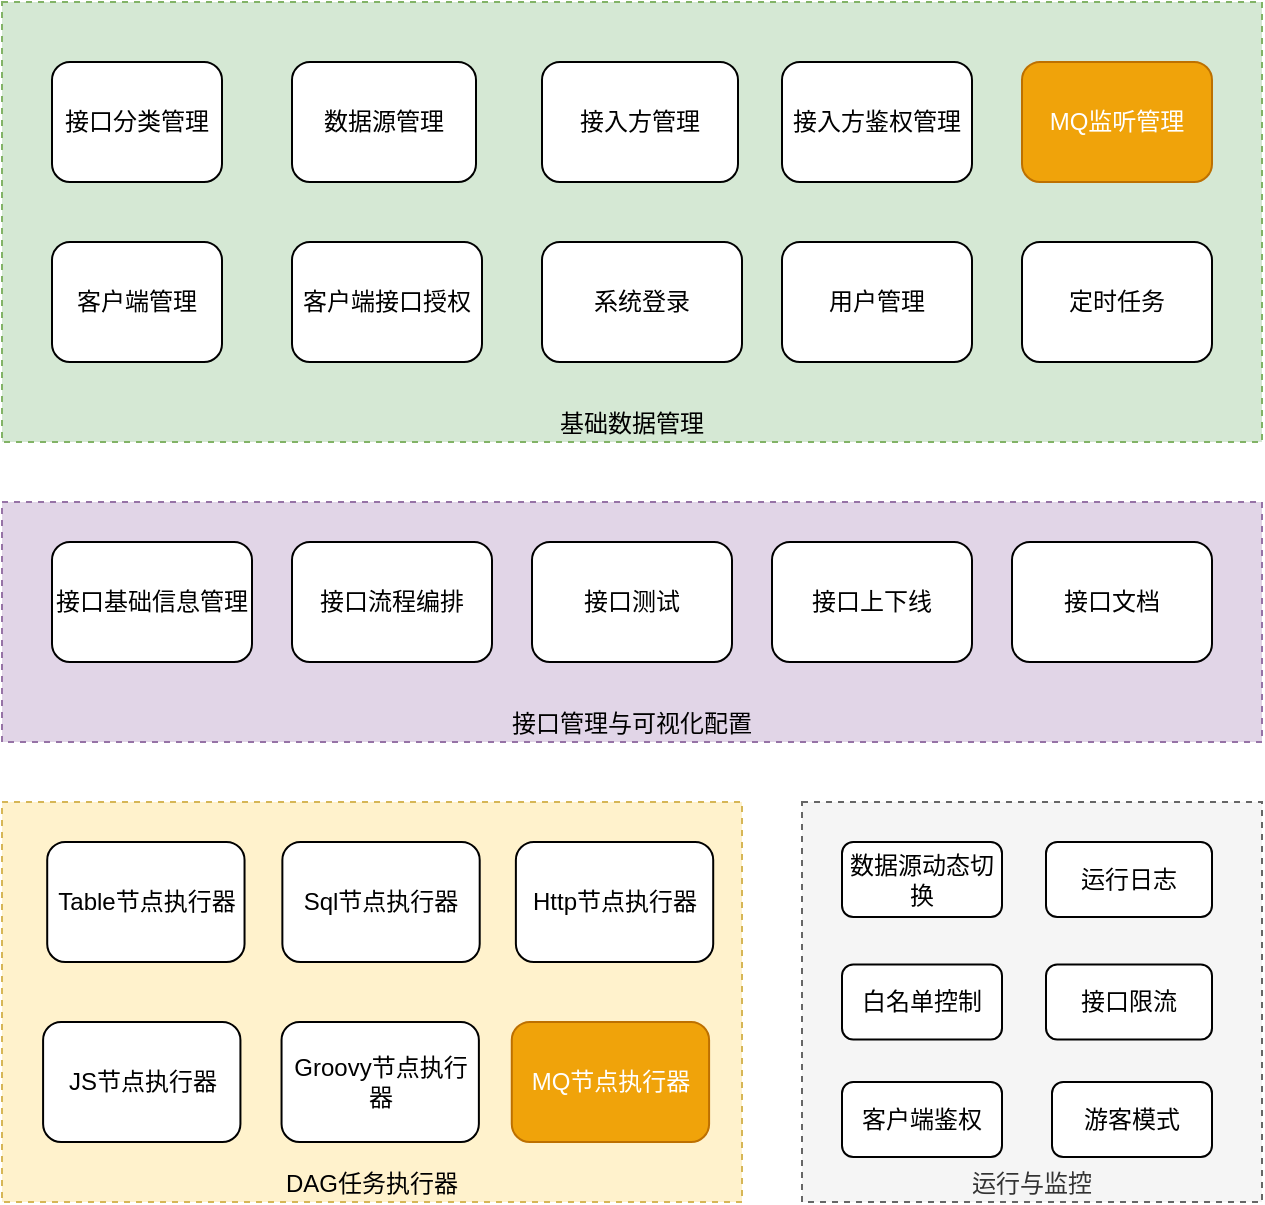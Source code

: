 <mxfile version="24.7.8" pages="5">
  <diagram name="系统功能架构" id="0XOXjUGEufiTANsVMBx9">
    <mxGraphModel dx="1562" dy="909" grid="1" gridSize="10" guides="1" tooltips="1" connect="1" arrows="1" fold="1" page="1" pageScale="1" pageWidth="827" pageHeight="1169" math="0" shadow="0">
      <root>
        <mxCell id="0" />
        <mxCell id="1" parent="0" />
        <mxCell id="JpvQB-08f92vs4fJW8Ec-20" value="接口管理与可视化配置" style="rounded=0;whiteSpace=wrap;html=1;verticalAlign=bottom;fillColor=#e1d5e7;strokeColor=#9673a6;dashed=1;" parent="1" vertex="1">
          <mxGeometry x="80" y="480" width="630" height="120" as="geometry" />
        </mxCell>
        <mxCell id="JpvQB-08f92vs4fJW8Ec-6" value="接口基础信息管理" style="rounded=1;whiteSpace=wrap;html=1;" parent="1" vertex="1">
          <mxGeometry x="105" y="500" width="100" height="60" as="geometry" />
        </mxCell>
        <mxCell id="JpvQB-08f92vs4fJW8Ec-11" value="接口测试" style="rounded=1;whiteSpace=wrap;html=1;" parent="1" vertex="1">
          <mxGeometry x="345" y="500" width="100" height="60" as="geometry" />
        </mxCell>
        <mxCell id="JpvQB-08f92vs4fJW8Ec-12" value="接口文档" style="rounded=1;whiteSpace=wrap;html=1;" parent="1" vertex="1">
          <mxGeometry x="585" y="500" width="100" height="60" as="geometry" />
        </mxCell>
        <mxCell id="JpvQB-08f92vs4fJW8Ec-18" value="接口流程编排" style="rounded=1;whiteSpace=wrap;html=1;" parent="1" vertex="1">
          <mxGeometry x="225" y="500" width="100" height="60" as="geometry" />
        </mxCell>
        <mxCell id="JpvQB-08f92vs4fJW8Ec-21" value="接口上下线" style="rounded=1;whiteSpace=wrap;html=1;" parent="1" vertex="1">
          <mxGeometry x="465" y="500" width="100" height="60" as="geometry" />
        </mxCell>
        <mxCell id="JpvQB-08f92vs4fJW8Ec-26" value="&lt;div style=&quot;&quot;&gt;运行与监控&lt;/div&gt;" style="rounded=0;whiteSpace=wrap;html=1;movable=1;resizable=1;rotatable=1;deletable=1;editable=1;locked=0;connectable=1;horizontal=1;align=center;verticalAlign=bottom;fillColor=#f5f5f5;fontColor=#333333;strokeColor=#666666;dashed=1;glass=0;" parent="1" vertex="1">
          <mxGeometry x="480" y="630" width="230" height="200" as="geometry" />
        </mxCell>
        <mxCell id="JpvQB-08f92vs4fJW8Ec-4" value="运行日志" style="rounded=1;whiteSpace=wrap;html=1;movable=1;resizable=1;rotatable=1;deletable=1;editable=1;locked=0;connectable=1;flipV=1;" parent="1" vertex="1">
          <mxGeometry x="602" y="650" width="83" height="37.5" as="geometry" />
        </mxCell>
        <mxCell id="JpvQB-08f92vs4fJW8Ec-22" value="白名单控制" style="rounded=1;whiteSpace=wrap;html=1;movable=1;resizable=1;rotatable=1;deletable=1;editable=1;locked=0;connectable=1;flipV=1;" parent="1" vertex="1">
          <mxGeometry x="500" y="711.25" width="80" height="37.5" as="geometry" />
        </mxCell>
        <mxCell id="JpvQB-08f92vs4fJW8Ec-23" value="接口限流" style="rounded=1;whiteSpace=wrap;html=1;movable=1;resizable=1;rotatable=1;deletable=1;editable=1;locked=0;connectable=1;flipV=1;" parent="1" vertex="1">
          <mxGeometry x="602" y="711.25" width="83" height="37.5" as="geometry" />
        </mxCell>
        <mxCell id="JpvQB-08f92vs4fJW8Ec-24" value="客户端鉴权" style="rounded=1;whiteSpace=wrap;html=1;movable=1;resizable=1;rotatable=1;deletable=1;editable=1;locked=0;connectable=1;flipV=1;" parent="1" vertex="1">
          <mxGeometry x="500" y="770" width="80" height="37.5" as="geometry" />
        </mxCell>
        <mxCell id="73CrSDkAPKUB9IUhtg6c-1" value="" style="group" parent="1" vertex="1" connectable="0">
          <mxGeometry x="80" y="630" width="370" height="200" as="geometry" />
        </mxCell>
        <mxCell id="JpvQB-08f92vs4fJW8Ec-10" value="DAG任务执行器" style="rounded=0;whiteSpace=wrap;html=1;verticalAlign=bottom;fillColor=#fff2cc;strokeColor=#d6b656;dashed=1;" parent="73CrSDkAPKUB9IUhtg6c-1" vertex="1">
          <mxGeometry width="370" height="200" as="geometry" />
        </mxCell>
        <mxCell id="JpvQB-08f92vs4fJW8Ec-13" value="Table节点执行器" style="rounded=1;whiteSpace=wrap;html=1;" parent="73CrSDkAPKUB9IUhtg6c-1" vertex="1">
          <mxGeometry x="22.606" y="20" width="98.667" height="60" as="geometry" />
        </mxCell>
        <mxCell id="JpvQB-08f92vs4fJW8Ec-14" value="Sql节点执行器" style="rounded=1;whiteSpace=wrap;html=1;" parent="73CrSDkAPKUB9IUhtg6c-1" vertex="1">
          <mxGeometry x="140.183" y="20" width="98.667" height="60" as="geometry" />
        </mxCell>
        <mxCell id="JpvQB-08f92vs4fJW8Ec-15" value="Http节点执行器" style="rounded=1;whiteSpace=wrap;html=1;" parent="73CrSDkAPKUB9IUhtg6c-1" vertex="1">
          <mxGeometry x="256.939" y="20" width="98.667" height="60" as="geometry" />
        </mxCell>
        <mxCell id="JpvQB-08f92vs4fJW8Ec-16" value="JS节点执行器" style="rounded=1;whiteSpace=wrap;html=1;" parent="73CrSDkAPKUB9IUhtg6c-1" vertex="1">
          <mxGeometry x="20.552" y="110" width="98.667" height="60" as="geometry" />
        </mxCell>
        <mxCell id="JpvQB-08f92vs4fJW8Ec-17" value="Groovy节点执行器" style="rounded=1;whiteSpace=wrap;html=1;" parent="73CrSDkAPKUB9IUhtg6c-1" vertex="1">
          <mxGeometry x="139.774" y="110" width="98.667" height="60" as="geometry" />
        </mxCell>
        <mxCell id="xSThs0vWAS3E4zNTi9Bs-1" value="MQ节点执行器" style="rounded=1;whiteSpace=wrap;html=1;fillColor=#f0a30a;fontColor=#FFFFFF;strokeColor=#BD7000;" parent="73CrSDkAPKUB9IUhtg6c-1" vertex="1">
          <mxGeometry x="254.884" y="110" width="98.667" height="60" as="geometry" />
        </mxCell>
        <mxCell id="73CrSDkAPKUB9IUhtg6c-2" value="数据源动态切换" style="rounded=1;whiteSpace=wrap;html=1;movable=1;resizable=1;rotatable=1;deletable=1;editable=1;locked=0;connectable=1;flipV=1;" parent="1" vertex="1">
          <mxGeometry x="500" y="650" width="80" height="37.5" as="geometry" />
        </mxCell>
        <mxCell id="73CrSDkAPKUB9IUhtg6c-3" value="" style="group" parent="1" vertex="1" connectable="0">
          <mxGeometry x="80" y="230" width="630" height="220" as="geometry" />
        </mxCell>
        <mxCell id="JpvQB-08f92vs4fJW8Ec-19" value="基础数据管理" style="rounded=0;whiteSpace=wrap;html=1;verticalAlign=bottom;fillColor=#d5e8d4;strokeColor=#82b366;dashed=1;" parent="73CrSDkAPKUB9IUhtg6c-3" vertex="1">
          <mxGeometry width="630" height="220" as="geometry" />
        </mxCell>
        <mxCell id="JpvQB-08f92vs4fJW8Ec-1" value="系统登录" style="rounded=1;whiteSpace=wrap;html=1;" parent="73CrSDkAPKUB9IUhtg6c-3" vertex="1">
          <mxGeometry x="270" y="120" width="100" height="60" as="geometry" />
        </mxCell>
        <mxCell id="JpvQB-08f92vs4fJW8Ec-2" value="用户管理" style="rounded=1;whiteSpace=wrap;html=1;" parent="73CrSDkAPKUB9IUhtg6c-3" vertex="1">
          <mxGeometry x="390" y="120" width="95" height="60" as="geometry" />
        </mxCell>
        <mxCell id="JpvQB-08f92vs4fJW8Ec-3" value="定时任务" style="rounded=1;whiteSpace=wrap;html=1;" parent="73CrSDkAPKUB9IUhtg6c-3" vertex="1">
          <mxGeometry x="510" y="120" width="95" height="60" as="geometry" />
        </mxCell>
        <mxCell id="JpvQB-08f92vs4fJW8Ec-5" value="接口分类管理" style="rounded=1;whiteSpace=wrap;html=1;" parent="73CrSDkAPKUB9IUhtg6c-3" vertex="1">
          <mxGeometry x="25" y="30" width="85" height="60" as="geometry" />
        </mxCell>
        <mxCell id="JpvQB-08f92vs4fJW8Ec-7" value="数据源管理" style="rounded=1;whiteSpace=wrap;html=1;" parent="73CrSDkAPKUB9IUhtg6c-3" vertex="1">
          <mxGeometry x="145" y="30" width="92" height="60" as="geometry" />
        </mxCell>
        <mxCell id="JpvQB-08f92vs4fJW8Ec-8" value="接入方管理" style="rounded=1;whiteSpace=wrap;html=1;" parent="73CrSDkAPKUB9IUhtg6c-3" vertex="1">
          <mxGeometry x="270" y="30" width="98" height="60" as="geometry" />
        </mxCell>
        <mxCell id="JpvQB-08f92vs4fJW8Ec-9" value="接入方鉴权管理" style="rounded=1;whiteSpace=wrap;html=1;" parent="73CrSDkAPKUB9IUhtg6c-3" vertex="1">
          <mxGeometry x="390" y="30" width="95" height="60" as="geometry" />
        </mxCell>
        <mxCell id="JpvQB-08f92vs4fJW8Ec-25" value="客户端管理" style="rounded=1;whiteSpace=wrap;html=1;" parent="73CrSDkAPKUB9IUhtg6c-3" vertex="1">
          <mxGeometry x="25" y="120" width="85" height="60" as="geometry" />
        </mxCell>
        <mxCell id="xSThs0vWAS3E4zNTi9Bs-12" value="MQ监听管理" style="rounded=1;whiteSpace=wrap;html=1;fillColor=#f0a30a;fontColor=#FFFFFF;strokeColor=#BD7000;" parent="73CrSDkAPKUB9IUhtg6c-3" vertex="1">
          <mxGeometry x="510" y="30" width="95" height="60" as="geometry" />
        </mxCell>
        <mxCell id="fzGO5nSWQXrbNnpkwKlt-1" value="客户端接口授权" style="rounded=1;whiteSpace=wrap;html=1;" parent="73CrSDkAPKUB9IUhtg6c-3" vertex="1">
          <mxGeometry x="145" y="120" width="95" height="60" as="geometry" />
        </mxCell>
        <mxCell id="4tHlc-rJ9kxKQWhEn0bO-1" value="游客模式" style="rounded=1;whiteSpace=wrap;html=1;movable=1;resizable=1;rotatable=1;deletable=1;editable=1;locked=0;connectable=1;flipV=1;" parent="1" vertex="1">
          <mxGeometry x="605" y="770" width="80" height="37.5" as="geometry" />
        </mxCell>
      </root>
    </mxGraphModel>
  </diagram>
  <diagram id="X6uCXtc2x3ffkglC_u0b" name="系统技术架构">
    <mxGraphModel dx="1562" dy="909" grid="1" gridSize="10" guides="1" tooltips="1" connect="1" arrows="1" fold="1" page="1" pageScale="1" pageWidth="827" pageHeight="1169" math="0" shadow="0">
      <root>
        <mxCell id="0" />
        <mxCell id="1" parent="0" />
        <mxCell id="bcdp5MWSVbdiy3uP6BfF-1" value="Vue3" style="rounded=0;whiteSpace=wrap;html=1;fillColor=#f5f5f5;fontColor=#333333;strokeColor=#666666;" parent="1" vertex="1">
          <mxGeometry x="151" y="170" width="120" height="60" as="geometry" />
        </mxCell>
        <mxCell id="bcdp5MWSVbdiy3uP6BfF-2" value="MyBatis&amp;nbsp;Plus动态语句执行" style="rounded=0;whiteSpace=wrap;html=1;fillColor=#ffe6cc;strokeColor=#d79b00;" parent="1" vertex="1">
          <mxGeometry x="497" y="500" width="120" height="60" as="geometry" />
        </mxCell>
        <mxCell id="bcdp5MWSVbdiy3uP6BfF-3" value="MySql" style="shape=cylinder3;whiteSpace=wrap;html=1;boundedLbl=1;backgroundOutline=1;size=15;fillColor=#fff2cc;strokeColor=#d6b656;" parent="1" vertex="1">
          <mxGeometry x="440" y="700" width="60" height="60" as="geometry" />
        </mxCell>
        <mxCell id="dpyJKgWBF-nQsMOwFTdA-1" value="MyBatis Plus动态数据源切换" style="rounded=0;whiteSpace=wrap;html=1;fillColor=#ffe6cc;strokeColor=#d79b00;" parent="1" vertex="1">
          <mxGeometry x="321" y="500" width="120" height="60" as="geometry" />
        </mxCell>
        <mxCell id="dpyJKgWBF-nQsMOwFTdA-2" value="MyBatis Plus基础CRUD功能" style="rounded=0;whiteSpace=wrap;html=1;fillColor=#ffe6cc;strokeColor=#d79b00;" parent="1" vertex="1">
          <mxGeometry x="151" y="500" width="120" height="60" as="geometry" />
        </mxCell>
        <mxCell id="dpyJKgWBF-nQsMOwFTdA-3" value="GraalVM JS执行器" style="rounded=0;whiteSpace=wrap;html=1;fillColor=#d5e8d4;strokeColor=#82b366;" parent="1" vertex="1">
          <mxGeometry x="151" y="420" width="120" height="60" as="geometry" />
        </mxCell>
        <mxCell id="dpyJKgWBF-nQsMOwFTdA-4" value="Groovy动态执行器" style="rounded=0;whiteSpace=wrap;html=1;fillColor=#d5e8d4;strokeColor=#82b366;" parent="1" vertex="1">
          <mxGeometry x="321" y="420" width="120" height="60" as="geometry" />
        </mxCell>
        <mxCell id="dpyJKgWBF-nQsMOwFTdA-5" value="Dag&amp;nbsp;Executor" style="rounded=0;whiteSpace=wrap;html=1;fillColor=#d5e8d4;strokeColor=#82b366;" parent="1" vertex="1">
          <mxGeometry x="670" y="420" width="120" height="60" as="geometry" />
        </mxCell>
        <mxCell id="dpyJKgWBF-nQsMOwFTdA-6" value="JsonPath数据解析器" style="rounded=0;whiteSpace=wrap;html=1;fillColor=#d5e8d4;strokeColor=#82b366;" parent="1" vertex="1">
          <mxGeometry x="497" y="420" width="120" height="60" as="geometry" />
        </mxCell>
        <mxCell id="JnIDLDQAX8Z-bv5Kziy6-1" value="ElementPlus" style="rounded=0;whiteSpace=wrap;html=1;fillColor=#f5f5f5;fontColor=#333333;strokeColor=#666666;" vertex="1" parent="1">
          <mxGeometry x="321" y="170" width="120" height="60" as="geometry" />
        </mxCell>
        <mxCell id="JnIDLDQAX8Z-bv5Kziy6-2" value="MonacoEditor" style="rounded=0;whiteSpace=wrap;html=1;fillColor=#f5f5f5;fontColor=#333333;strokeColor=#666666;" vertex="1" parent="1">
          <mxGeometry x="497" y="170" width="120" height="60" as="geometry" />
        </mxCell>
        <mxCell id="JnIDLDQAX8Z-bv5Kziy6-3" value="ButtterFly DAG" style="rounded=0;whiteSpace=wrap;html=1;fillColor=#f5f5f5;fontColor=#333333;strokeColor=#666666;" vertex="1" parent="1">
          <mxGeometry x="670" y="170" width="120" height="60" as="geometry" />
        </mxCell>
        <mxCell id="JnIDLDQAX8Z-bv5Kziy6-4" value="Nginx" style="rounded=0;whiteSpace=wrap;html=1;fillColor=#f5f5f5;fontColor=#333333;strokeColor=#666666;" vertex="1" parent="1">
          <mxGeometry x="151" y="260" width="639" height="60" as="geometry" />
        </mxCell>
        <mxCell id="JnIDLDQAX8Z-bv5Kziy6-5" value="Liquibase" style="rounded=0;whiteSpace=wrap;html=1;fillColor=#ffe6cc;strokeColor=#d79b00;" vertex="1" parent="1">
          <mxGeometry x="670" y="500" width="120" height="60" as="geometry" />
        </mxCell>
        <mxCell id="JnIDLDQAX8Z-bv5Kziy6-6" value="Guava接口限流" style="rounded=0;whiteSpace=wrap;html=1;fillColor=#d5e8d4;strokeColor=#82b366;" vertex="1" parent="1">
          <mxGeometry x="151" y="340" width="289" height="60" as="geometry" />
        </mxCell>
        <mxCell id="JnIDLDQAX8Z-bv5Kziy6-7" value="Redisson接口限流" style="rounded=0;whiteSpace=wrap;html=1;fillColor=#d5e8d4;strokeColor=#82b366;" vertex="1" parent="1">
          <mxGeometry x="497" y="340" width="293" height="60" as="geometry" />
        </mxCell>
        <mxCell id="JnIDLDQAX8Z-bv5Kziy6-8" value="Spring Boot3" style="rounded=0;whiteSpace=wrap;html=1;fillColor=#dae8fc;strokeColor=#6c8ebf;" vertex="1" parent="1">
          <mxGeometry x="151" y="585" width="189" height="60" as="geometry" />
        </mxCell>
        <mxCell id="JnIDLDQAX8Z-bv5Kziy6-9" value="Spring Security" style="rounded=0;whiteSpace=wrap;html=1;fillColor=#dae8fc;strokeColor=#6c8ebf;" vertex="1" parent="1">
          <mxGeometry x="375.5" y="585" width="190" height="60" as="geometry" />
        </mxCell>
        <mxCell id="daoJXs1O2hqdfJZPEMAA-1" value="Spring Websocket" style="rounded=0;whiteSpace=wrap;html=1;fillColor=#dae8fc;strokeColor=#6c8ebf;" vertex="1" parent="1">
          <mxGeometry x="600" y="585" width="190" height="60" as="geometry" />
        </mxCell>
        <mxCell id="PBr7v01nGrzdwzgWJBF0-1" value="应用层" style="rounded=0;whiteSpace=wrap;html=1;dashed=1;fillColor=none;horizontal=0;strokeColor=#B3B3B3;" vertex="1" parent="1">
          <mxGeometry x="50" y="170" width="40" height="150" as="geometry" />
        </mxCell>
        <mxCell id="PBr7v01nGrzdwzgWJBF0-2" value="服务层" style="rounded=0;whiteSpace=wrap;html=1;dashed=1;fillColor=none;horizontal=0;strokeColor=#B3B3B3;" vertex="1" parent="1">
          <mxGeometry x="50" y="340" width="40" height="140" as="geometry" />
        </mxCell>
        <mxCell id="PBr7v01nGrzdwzgWJBF0-3" value="领域层" style="rounded=0;whiteSpace=wrap;html=1;dashed=1;fillColor=none;horizontal=0;strokeColor=#B3B3B3;" vertex="1" parent="1">
          <mxGeometry x="50" y="500" width="40" height="60" as="geometry" />
        </mxCell>
        <mxCell id="PBr7v01nGrzdwzgWJBF0-4" value="框架" style="rounded=0;whiteSpace=wrap;html=1;dashed=1;fillColor=none;horizontal=0;strokeColor=#B3B3B3;" vertex="1" parent="1">
          <mxGeometry x="50" y="585" width="40" height="60" as="geometry" />
        </mxCell>
      </root>
    </mxGraphModel>
  </diagram>
  <diagram id="zNrAoXf42UBVlwk_trJk" name="系统部署架构">
    <mxGraphModel dx="2389" dy="909" grid="1" gridSize="10" guides="1" tooltips="1" connect="1" arrows="1" fold="1" page="1" pageScale="1" pageWidth="827" pageHeight="1169" math="0" shadow="0">
      <root>
        <mxCell id="0" />
        <mxCell id="1" parent="0" />
        <mxCell id="iCNT8WxeEEMFYzvRomDQ-7" value="浏览器" style="fontColor=#0066CC;verticalAlign=top;verticalLabelPosition=bottom;labelPosition=center;align=center;html=1;outlineConnect=0;fillColor=#CCCCCC;strokeColor=#6881B3;gradientColor=none;gradientDirection=north;strokeWidth=2;shape=mxgraph.networks.terminal;" vertex="1" parent="1">
          <mxGeometry x="165" y="220" width="80" height="65" as="geometry" />
        </mxCell>
        <mxCell id="iCNT8WxeEEMFYzvRomDQ-21" style="edgeStyle=orthogonalEdgeStyle;rounded=0;orthogonalLoop=1;jettySize=auto;html=1;exitX=0.5;exitY=1;exitDx=0;exitDy=0;exitPerimeter=0;startArrow=classic;startFill=1;" edge="1" parent="1" source="iCNT8WxeEEMFYzvRomDQ-8" target="iCNT8WxeEEMFYzvRomDQ-11">
          <mxGeometry relative="1" as="geometry" />
        </mxCell>
        <mxCell id="iCNT8WxeEEMFYzvRomDQ-8" value="nginx" style="fontColor=#0066CC;verticalAlign=top;verticalLabelPosition=bottom;labelPosition=center;align=center;html=1;outlineConnect=0;fillColor=#CCCCCC;strokeColor=#6881B3;gradientColor=none;gradientDirection=north;strokeWidth=2;shape=mxgraph.networks.hub;" vertex="1" parent="1">
          <mxGeometry x="155" y="370" width="100" height="30" as="geometry" />
        </mxCell>
        <mxCell id="iCNT8WxeEEMFYzvRomDQ-9" value="第三方调用" style="fontColor=#0066CC;verticalAlign=top;verticalLabelPosition=bottom;labelPosition=center;align=center;html=1;outlineConnect=0;fillColor=none;strokeColor=#E1D5E7;gradientColor=none;gradientDirection=north;strokeWidth=2;shape=mxgraph.networks.users;" vertex="1" parent="1">
          <mxGeometry x="-110" y="352.5" width="60" height="65" as="geometry" />
        </mxCell>
        <mxCell id="iCNT8WxeEEMFYzvRomDQ-19" style="edgeStyle=orthogonalEdgeStyle;rounded=0;orthogonalLoop=1;jettySize=auto;html=1;exitX=0.5;exitY=1;exitDx=0;exitDy=0;exitPerimeter=0;startArrow=classic;startFill=1;" edge="1" parent="1" source="iCNT8WxeEEMFYzvRomDQ-10" target="iCNT8WxeEEMFYzvRomDQ-7">
          <mxGeometry relative="1" as="geometry" />
        </mxCell>
        <mxCell id="iCNT8WxeEEMFYzvRomDQ-10" value="接口管理员" style="fontColor=#0066CC;verticalAlign=top;verticalLabelPosition=bottom;labelPosition=center;align=center;html=1;outlineConnect=0;fillColor=#CCCCCC;strokeColor=#6881B3;gradientColor=none;gradientDirection=north;strokeWidth=2;shape=mxgraph.networks.user_male;" vertex="1" parent="1">
          <mxGeometry x="185" y="30" width="40" height="100" as="geometry" />
        </mxCell>
        <mxCell id="iCNT8WxeEEMFYzvRomDQ-24" style="edgeStyle=orthogonalEdgeStyle;rounded=0;orthogonalLoop=1;jettySize=auto;html=1;exitX=1;exitY=1;exitDx=0;exitDy=0;exitPerimeter=0;entryX=0.5;entryY=0;entryDx=0;entryDy=0;entryPerimeter=0;startArrow=classic;startFill=1;endArrow=classic;endFill=1;" edge="1" parent="1" source="iCNT8WxeEEMFYzvRomDQ-11" target="iCNT8WxeEEMFYzvRomDQ-16">
          <mxGeometry relative="1" as="geometry">
            <mxPoint x="360" y="680" as="targetPoint" />
            <Array as="points">
              <mxPoint x="500" y="585" />
            </Array>
          </mxGeometry>
        </mxCell>
        <mxCell id="iCNT8WxeEEMFYzvRomDQ-11" value="Service" style="fontColor=#0066CC;verticalAlign=top;verticalLabelPosition=bottom;labelPosition=center;align=center;html=1;outlineConnect=0;fillColor=#CCCCCC;strokeColor=#6881B3;gradientColor=none;gradientDirection=north;strokeWidth=2;shape=mxgraph.networks.server;" vertex="1" parent="1">
          <mxGeometry x="160" y="485" width="90" height="100" as="geometry" />
        </mxCell>
        <mxCell id="iCNT8WxeEEMFYzvRomDQ-12" value="第三方系统" style="fontColor=#0066CC;verticalAlign=top;verticalLabelPosition=bottom;labelPosition=center;align=center;html=1;outlineConnect=0;fillColor=default;strokeColor=#CCCCFF;gradientColor=none;gradientDirection=north;strokeWidth=2;shape=mxgraph.networks.server;" vertex="1" parent="1">
          <mxGeometry x="500" y="285" width="90" height="100" as="geometry" />
        </mxCell>
        <mxCell id="iCNT8WxeEEMFYzvRomDQ-13" value="DB" style="fontColor=#0066CC;verticalAlign=top;verticalLabelPosition=bottom;labelPosition=center;align=center;html=1;outlineConnect=0;fillColor=#CCCCCC;strokeColor=#6881B3;gradientColor=none;gradientDirection=north;strokeWidth=2;shape=mxgraph.networks.storage;" vertex="1" parent="1">
          <mxGeometry x="165" y="660" width="80" height="60" as="geometry" />
        </mxCell>
        <mxCell id="iCNT8WxeEEMFYzvRomDQ-20" style="edgeStyle=orthogonalEdgeStyle;rounded=0;orthogonalLoop=1;jettySize=auto;html=1;exitX=1;exitY=0.5;exitDx=0;exitDy=0;exitPerimeter=0;entryX=0;entryY=0.5;entryDx=0;entryDy=0;entryPerimeter=0;startArrow=classic;startFill=1;" edge="1" parent="1" source="iCNT8WxeEEMFYzvRomDQ-9" target="iCNT8WxeEEMFYzvRomDQ-8">
          <mxGeometry relative="1" as="geometry" />
        </mxCell>
        <mxCell id="iCNT8WxeEEMFYzvRomDQ-22" style="edgeStyle=orthogonalEdgeStyle;rounded=0;orthogonalLoop=1;jettySize=auto;html=1;exitX=0.5;exitY=1;exitDx=0;exitDy=0;exitPerimeter=0;entryX=0.5;entryY=0;entryDx=0;entryDy=0;entryPerimeter=0;jumpStyle=none;startArrow=classic;startFill=1;" edge="1" parent="1" source="iCNT8WxeEEMFYzvRomDQ-11" target="iCNT8WxeEEMFYzvRomDQ-13">
          <mxGeometry relative="1" as="geometry" />
        </mxCell>
        <mxCell id="iCNT8WxeEEMFYzvRomDQ-23" style="edgeStyle=orthogonalEdgeStyle;rounded=0;orthogonalLoop=1;jettySize=auto;html=1;exitX=1;exitY=0.5;exitDx=0;exitDy=0;exitPerimeter=0;entryX=0;entryY=0.5;entryDx=0;entryDy=0;entryPerimeter=0;startArrow=classic;startFill=1;endArrow=classic;endFill=1;" edge="1" parent="1" source="iCNT8WxeEEMFYzvRomDQ-11" target="iCNT8WxeEEMFYzvRomDQ-12">
          <mxGeometry relative="1" as="geometry" />
        </mxCell>
        <mxCell id="iCNT8WxeEEMFYzvRomDQ-25" style="edgeStyle=orthogonalEdgeStyle;rounded=0;orthogonalLoop=1;jettySize=auto;html=1;exitX=0.5;exitY=1;exitDx=0;exitDy=0;exitPerimeter=0;entryX=0.5;entryY=0;entryDx=0;entryDy=0;entryPerimeter=0;startArrow=classic;startFill=1;" edge="1" parent="1" source="iCNT8WxeEEMFYzvRomDQ-7" target="iCNT8WxeEEMFYzvRomDQ-8">
          <mxGeometry relative="1" as="geometry" />
        </mxCell>
        <mxCell id="iCNT8WxeEEMFYzvRomDQ-14" value="第三方库" style="fontColor=#0066CC;verticalAlign=top;verticalLabelPosition=bottom;labelPosition=center;align=center;html=1;outlineConnect=0;fillColor=default;strokeColor=#CCCCFF;gradientColor=none;gradientDirection=north;strokeWidth=2;shape=mxgraph.networks.storage;" vertex="1" parent="1">
          <mxGeometry x="570" y="605" width="80" height="60" as="geometry" />
        </mxCell>
        <mxCell id="iCNT8WxeEEMFYzvRomDQ-15" value="第三方库" style="fontColor=#0066CC;verticalAlign=top;verticalLabelPosition=bottom;labelPosition=center;align=center;html=1;outlineConnect=0;fillColor=default;strokeColor=#CCCCFF;gradientColor=none;gradientDirection=north;strokeWidth=2;shape=mxgraph.networks.storage;" vertex="1" parent="1">
          <mxGeometry x="520" y="680" width="80" height="60" as="geometry" />
        </mxCell>
        <mxCell id="iCNT8WxeEEMFYzvRomDQ-16" value="第三方库" style="fontColor=#0066CC;verticalAlign=top;verticalLabelPosition=bottom;labelPosition=center;align=center;html=1;outlineConnect=0;fillColor=default;strokeColor=#CCCCFF;gradientColor=none;gradientDirection=north;strokeWidth=2;shape=mxgraph.networks.storage;" vertex="1" parent="1">
          <mxGeometry x="460" y="600" width="80" height="60" as="geometry" />
        </mxCell>
      </root>
    </mxGraphModel>
  </diagram>
  <diagram name="系统交互架构" id="Vo5ucJce1hfanqPDkTwv">
    <mxGraphModel dx="2389" dy="909" grid="1" gridSize="10" guides="1" tooltips="1" connect="1" arrows="1" fold="1" page="1" pageScale="1" pageWidth="827" pageHeight="1169" math="0" shadow="0">
      <root>
        <mxCell id="a-y0YHt6dDklUHgKxBpw-0" />
        <mxCell id="a-y0YHt6dDklUHgKxBpw-1" parent="a-y0YHt6dDklUHgKxBpw-0" />
        <mxCell id="Pl7VVY3B7_4D0HdmtVd1-5" style="edgeStyle=orthogonalEdgeStyle;rounded=0;orthogonalLoop=1;jettySize=auto;html=1;exitX=1;exitY=0.5;exitDx=0;exitDy=0;exitPerimeter=0;startArrow=classic;startFill=1;" parent="a-y0YHt6dDklUHgKxBpw-1" source="a-y0YHt6dDklUHgKxBpw-5" target="Pl7VVY3B7_4D0HdmtVd1-0" edge="1">
          <mxGeometry relative="1" as="geometry" />
        </mxCell>
        <mxCell id="a-y0YHt6dDklUHgKxBpw-5" value="第三方接口调用" style="verticalAlign=top;verticalLabelPosition=bottom;labelPosition=center;align=center;html=1;outlineConnect=0;fillColor=#d5e8d4;strokeColor=#82b366;gradientDirection=north;strokeWidth=2;shape=mxgraph.networks.users;" parent="a-y0YHt6dDklUHgKxBpw-1" vertex="1">
          <mxGeometry x="-40" y="467.5" width="60" height="65" as="geometry" />
        </mxCell>
        <mxCell id="a-y0YHt6dDklUHgKxBpw-10" value="第三方系统" style="verticalAlign=top;verticalLabelPosition=bottom;labelPosition=center;align=center;html=1;outlineConnect=0;fillColor=#dae8fc;strokeColor=#6c8ebf;gradientDirection=north;strokeWidth=2;shape=mxgraph.networks.server;" parent="a-y0YHt6dDklUHgKxBpw-1" vertex="1">
          <mxGeometry x="480" y="330" width="70" height="55" as="geometry" />
        </mxCell>
        <mxCell id="Pl7VVY3B7_4D0HdmtVd1-0" value="&lt;font color=&quot;#000000&quot;&gt;流石API&lt;/font&gt;" style="fontColor=#ffffff;verticalAlign=top;verticalLabelPosition=bottom;labelPosition=center;align=center;html=1;outlineConnect=0;fillColor=#1ba1e2;strokeColor=#006EAF;gradientDirection=north;strokeWidth=2;shape=mxgraph.networks.server;" parent="a-y0YHt6dDklUHgKxBpw-1" vertex="1">
          <mxGeometry x="190" y="450" width="90" height="100" as="geometry" />
        </mxCell>
        <mxCell id="Pl7VVY3B7_4D0HdmtVd1-4" style="edgeStyle=orthogonalEdgeStyle;rounded=0;orthogonalLoop=1;jettySize=auto;html=1;exitX=0.5;exitY=1;exitDx=0;exitDy=0;exitPerimeter=0;startArrow=classic;startFill=1;" parent="a-y0YHt6dDklUHgKxBpw-1" source="Pl7VVY3B7_4D0HdmtVd1-1" target="Pl7VVY3B7_4D0HdmtVd1-0" edge="1">
          <mxGeometry relative="1" as="geometry" />
        </mxCell>
        <mxCell id="Pl7VVY3B7_4D0HdmtVd1-1" value="前端应用" style="verticalAlign=top;verticalLabelPosition=bottom;labelPosition=center;align=center;html=1;outlineConnect=0;fillColor=#d5e8d4;strokeColor=#82b366;gradientDirection=north;strokeWidth=2;shape=mxgraph.networks.terminal;" parent="a-y0YHt6dDklUHgKxBpw-1" vertex="1">
          <mxGeometry x="195" y="260" width="80" height="65" as="geometry" />
        </mxCell>
        <mxCell id="Pl7VVY3B7_4D0HdmtVd1-2" value="&lt;font style=&quot;&quot; color=&quot;#0f0000&quot;&gt;本地库&lt;/font&gt;" style="fontColor=#ffffff;verticalAlign=top;verticalLabelPosition=bottom;labelPosition=center;align=center;html=1;outlineConnect=0;fillColor=#1ba1e2;strokeColor=#006EAF;gradientDirection=north;strokeWidth=2;shape=mxgraph.networks.storage;" parent="a-y0YHt6dDklUHgKxBpw-1" vertex="1">
          <mxGeometry x="195" y="640" width="80" height="50" as="geometry" />
        </mxCell>
        <mxCell id="Pl7VVY3B7_4D0HdmtVd1-3" value="" style="group;fillColor=none;container=0;" parent="a-y0YHt6dDklUHgKxBpw-1" vertex="1" connectable="0">
          <mxGeometry x="450" y="560" width="170" height="130" as="geometry" />
        </mxCell>
        <mxCell id="Pl7VVY3B7_4D0HdmtVd1-6" style="edgeStyle=orthogonalEdgeStyle;rounded=0;orthogonalLoop=1;jettySize=auto;html=1;exitX=0.5;exitY=0;exitDx=0;exitDy=0;exitPerimeter=0;entryX=0.5;entryY=1;entryDx=0;entryDy=0;entryPerimeter=0;startArrow=classic;startFill=1;" parent="a-y0YHt6dDklUHgKxBpw-1" source="Pl7VVY3B7_4D0HdmtVd1-2" target="Pl7VVY3B7_4D0HdmtVd1-0" edge="1">
          <mxGeometry relative="1" as="geometry" />
        </mxCell>
        <mxCell id="Pl7VVY3B7_4D0HdmtVd1-7" style="edgeStyle=orthogonalEdgeStyle;rounded=0;orthogonalLoop=1;jettySize=auto;html=1;exitX=0.5;exitY=0;exitDx=0;exitDy=0;exitPerimeter=0;entryX=1;entryY=0.5;entryDx=0;entryDy=0;entryPerimeter=0;startArrow=classic;startFill=1;" parent="a-y0YHt6dDklUHgKxBpw-1" source="a-y0YHt6dDklUHgKxBpw-18" target="Pl7VVY3B7_4D0HdmtVd1-0" edge="1">
          <mxGeometry relative="1" as="geometry" />
        </mxCell>
        <mxCell id="Pl7VVY3B7_4D0HdmtVd1-8" style="edgeStyle=orthogonalEdgeStyle;rounded=0;orthogonalLoop=1;jettySize=auto;html=1;exitX=0;exitY=0.5;exitDx=0;exitDy=0;exitPerimeter=0;entryX=1;entryY=0.15;entryDx=0;entryDy=0;entryPerimeter=0;startArrow=classic;startFill=1;" parent="a-y0YHt6dDklUHgKxBpw-1" source="a-y0YHt6dDklUHgKxBpw-10" target="Pl7VVY3B7_4D0HdmtVd1-0" edge="1">
          <mxGeometry relative="1" as="geometry" />
        </mxCell>
        <mxCell id="a-y0YHt6dDklUHgKxBpw-16" value="" style="verticalAlign=top;verticalLabelPosition=bottom;labelPosition=center;align=center;html=1;outlineConnect=0;fillColor=#dae8fc;strokeColor=#6c8ebf;gradientDirection=north;strokeWidth=2;shape=mxgraph.networks.storage;container=0;" parent="a-y0YHt6dDklUHgKxBpw-1" vertex="1">
          <mxGeometry x="548.421" y="564.643" width="71.579" height="55.714" as="geometry" />
        </mxCell>
        <mxCell id="a-y0YHt6dDklUHgKxBpw-17" value="第三方库" style="verticalAlign=top;verticalLabelPosition=bottom;labelPosition=center;align=center;html=1;outlineConnect=0;fillColor=#dae8fc;strokeColor=#6c8ebf;gradientDirection=north;strokeWidth=2;shape=mxgraph.networks.storage;container=0;" parent="a-y0YHt6dDklUHgKxBpw-1" vertex="1">
          <mxGeometry x="503.684" y="634.286" width="71.579" height="55.714" as="geometry" />
        </mxCell>
        <mxCell id="a-y0YHt6dDklUHgKxBpw-18" value="" style="verticalAlign=top;verticalLabelPosition=bottom;labelPosition=center;align=center;html=1;outlineConnect=0;fillColor=#dae8fc;strokeColor=#6c8ebf;gradientDirection=north;strokeWidth=2;shape=mxgraph.networks.storage;container=0;" parent="a-y0YHt6dDklUHgKxBpw-1" vertex="1">
          <mxGeometry x="450" y="560" width="71.579" height="55.714" as="geometry" />
        </mxCell>
      </root>
    </mxGraphModel>
  </diagram>
  <diagram id="sfH3tFRt2JN7P85oCd2a" name="第 5 页">
    <mxGraphModel grid="1" page="1" gridSize="10" guides="1" tooltips="1" connect="1" arrows="1" fold="1" pageScale="1" pageWidth="827" pageHeight="1169" math="0" shadow="0">
      <root>
        <mxCell id="0" />
        <mxCell id="1" parent="0" />
      </root>
    </mxGraphModel>
  </diagram>
</mxfile>
